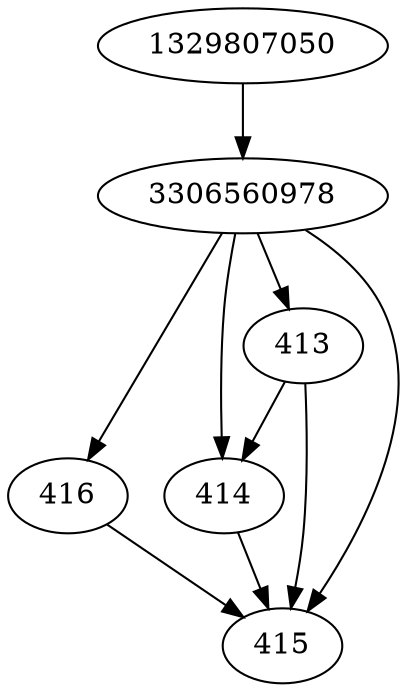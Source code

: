 strict digraph  {
416;
1329807050;
3306560978;
413;
414;
415;
416 -> 415;
1329807050 -> 3306560978;
3306560978 -> 413;
3306560978 -> 414;
3306560978 -> 415;
3306560978 -> 416;
413 -> 414;
413 -> 415;
414 -> 415;
}
